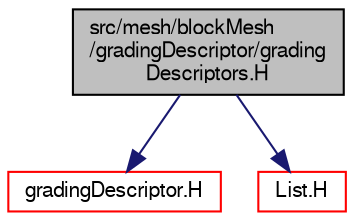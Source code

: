 digraph "src/mesh/blockMesh/gradingDescriptor/gradingDescriptors.H"
{
  bgcolor="transparent";
  edge [fontname="FreeSans",fontsize="10",labelfontname="FreeSans",labelfontsize="10"];
  node [fontname="FreeSans",fontsize="10",shape=record];
  Node0 [label="src/mesh/blockMesh\l/gradingDescriptor/grading\lDescriptors.H",height=0.2,width=0.4,color="black", fillcolor="grey75", style="filled", fontcolor="black"];
  Node0 -> Node1 [color="midnightblue",fontsize="10",style="solid",fontname="FreeSans"];
  Node1 [label="gradingDescriptor.H",height=0.2,width=0.4,color="red",URL="$a07088.html"];
  Node0 -> Node25 [color="midnightblue",fontsize="10",style="solid",fontname="FreeSans"];
  Node25 [label="List.H",height=0.2,width=0.4,color="red",URL="$a08666.html"];
}
